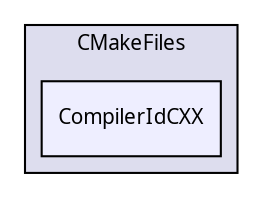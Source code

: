 digraph G {
  bgcolor=transparent;
  compound=true
  node [ fontsize="10", fontname="FreeSans.ttf"];
  edge [ labelfontsize="10", labelfontname="FreeSans.ttf"];
  subgraph clusterdir_63772b626f2709090f0bdca0f40827b4 {
    graph [ bgcolor="#ddddee", pencolor="black", label="CMakeFiles" fontname="FreeSans.ttf", fontsize="10", URL="dir_63772b626f2709090f0bdca0f40827b4.html"]
  dir_c70bd4c67e0e7873f3b0a092ec5b2f53 [shape=box, label="CompilerIdCXX", style="filled", fillcolor="#eeeeff", pencolor="black", URL="dir_c70bd4c67e0e7873f3b0a092ec5b2f53.html"];
  }
}
